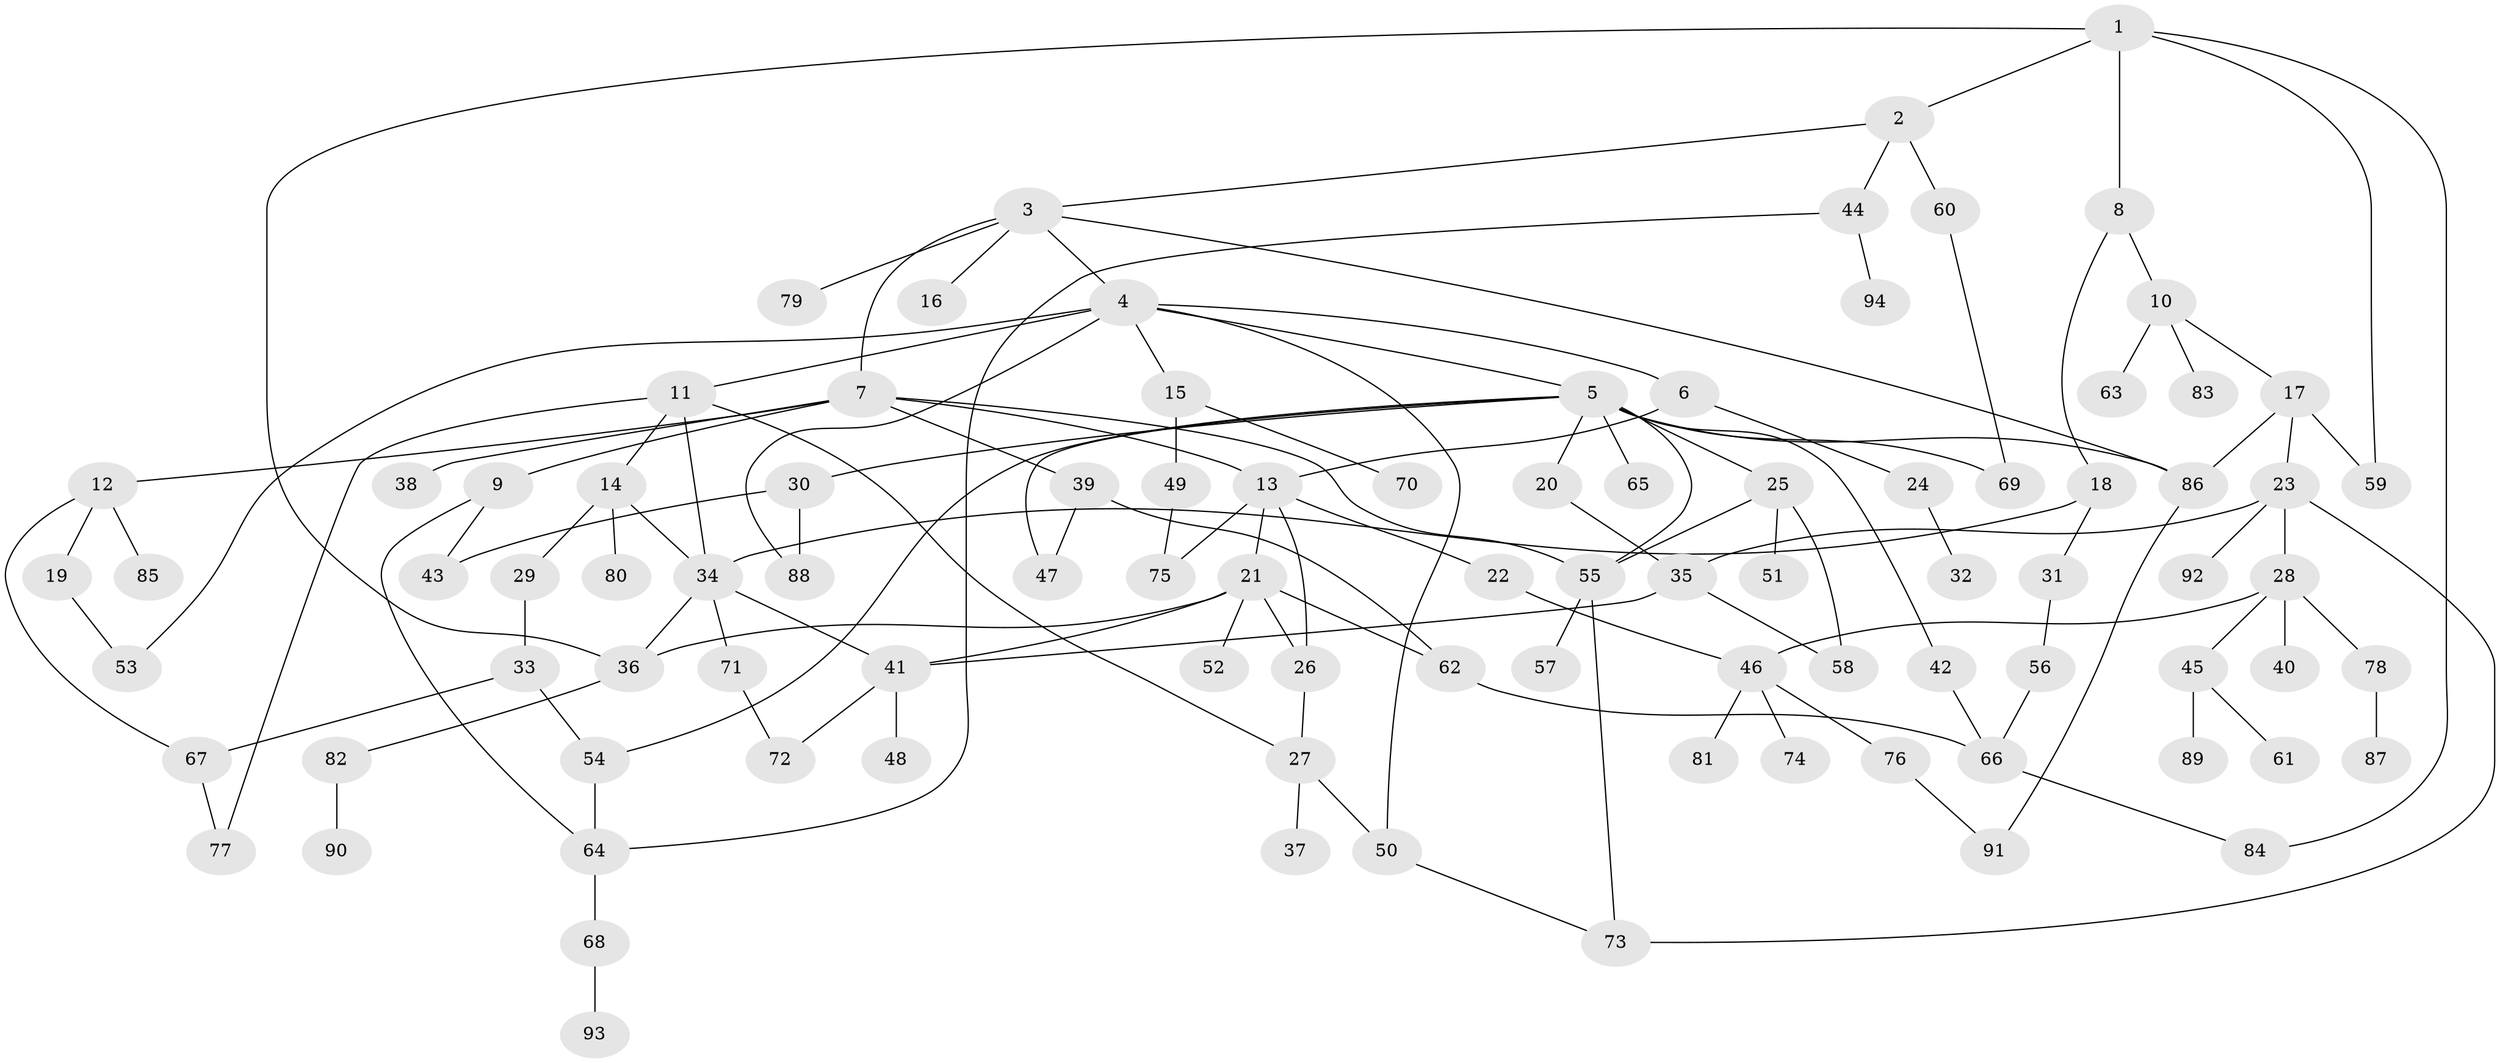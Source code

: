 // Generated by graph-tools (version 1.1) at 2025/13/03/09/25 04:13:25]
// undirected, 94 vertices, 130 edges
graph export_dot {
graph [start="1"]
  node [color=gray90,style=filled];
  1;
  2;
  3;
  4;
  5;
  6;
  7;
  8;
  9;
  10;
  11;
  12;
  13;
  14;
  15;
  16;
  17;
  18;
  19;
  20;
  21;
  22;
  23;
  24;
  25;
  26;
  27;
  28;
  29;
  30;
  31;
  32;
  33;
  34;
  35;
  36;
  37;
  38;
  39;
  40;
  41;
  42;
  43;
  44;
  45;
  46;
  47;
  48;
  49;
  50;
  51;
  52;
  53;
  54;
  55;
  56;
  57;
  58;
  59;
  60;
  61;
  62;
  63;
  64;
  65;
  66;
  67;
  68;
  69;
  70;
  71;
  72;
  73;
  74;
  75;
  76;
  77;
  78;
  79;
  80;
  81;
  82;
  83;
  84;
  85;
  86;
  87;
  88;
  89;
  90;
  91;
  92;
  93;
  94;
  1 -- 2;
  1 -- 8;
  1 -- 59;
  1 -- 84;
  1 -- 36;
  2 -- 3;
  2 -- 44;
  2 -- 60;
  3 -- 4;
  3 -- 7;
  3 -- 16;
  3 -- 79;
  3 -- 86;
  4 -- 5;
  4 -- 6;
  4 -- 11;
  4 -- 15;
  4 -- 50;
  4 -- 88;
  4 -- 53;
  5 -- 20;
  5 -- 25;
  5 -- 30;
  5 -- 42;
  5 -- 47;
  5 -- 54;
  5 -- 65;
  5 -- 55;
  5 -- 86;
  5 -- 69;
  6 -- 13;
  6 -- 24;
  7 -- 9;
  7 -- 12;
  7 -- 38;
  7 -- 39;
  7 -- 55;
  7 -- 13;
  8 -- 10;
  8 -- 18;
  9 -- 43;
  9 -- 64;
  10 -- 17;
  10 -- 63;
  10 -- 83;
  11 -- 14;
  11 -- 27;
  11 -- 77;
  11 -- 34;
  12 -- 19;
  12 -- 67;
  12 -- 85;
  13 -- 21;
  13 -- 22;
  13 -- 26;
  13 -- 75;
  14 -- 29;
  14 -- 34;
  14 -- 80;
  15 -- 49;
  15 -- 70;
  17 -- 23;
  17 -- 59;
  17 -- 86;
  18 -- 31;
  18 -- 34;
  19 -- 53;
  20 -- 35;
  21 -- 41;
  21 -- 52;
  21 -- 62;
  21 -- 36;
  21 -- 26;
  22 -- 46;
  23 -- 28;
  23 -- 92;
  23 -- 35;
  23 -- 73;
  24 -- 32;
  25 -- 51;
  25 -- 55;
  25 -- 58;
  26 -- 27;
  27 -- 37;
  27 -- 50;
  28 -- 40;
  28 -- 45;
  28 -- 78;
  28 -- 46;
  29 -- 33;
  30 -- 43;
  30 -- 88;
  31 -- 56;
  33 -- 54;
  33 -- 67;
  34 -- 36;
  34 -- 71;
  34 -- 41;
  35 -- 58;
  35 -- 41;
  36 -- 82;
  39 -- 47;
  39 -- 62;
  41 -- 48;
  41 -- 72;
  42 -- 66;
  44 -- 94;
  44 -- 64;
  45 -- 61;
  45 -- 89;
  46 -- 74;
  46 -- 76;
  46 -- 81;
  49 -- 75;
  50 -- 73;
  54 -- 64;
  55 -- 57;
  55 -- 73;
  56 -- 66;
  60 -- 69;
  62 -- 66;
  64 -- 68;
  66 -- 84;
  67 -- 77;
  68 -- 93;
  71 -- 72;
  76 -- 91;
  78 -- 87;
  82 -- 90;
  86 -- 91;
}
